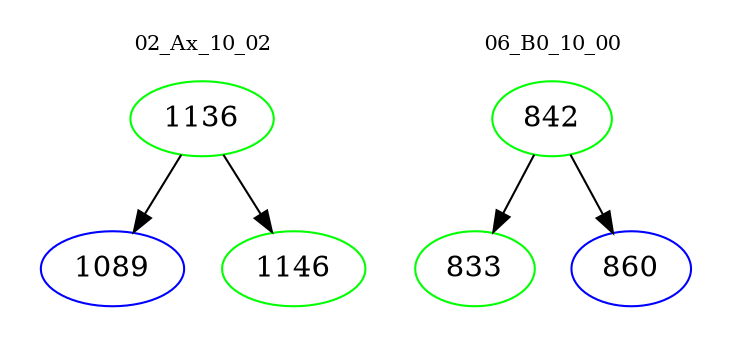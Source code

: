 digraph{
subgraph cluster_0 {
color = white
label = "02_Ax_10_02";
fontsize=10;
T0_1136 [label="1136", color="green"]
T0_1136 -> T0_1089 [color="black"]
T0_1089 [label="1089", color="blue"]
T0_1136 -> T0_1146 [color="black"]
T0_1146 [label="1146", color="green"]
}
subgraph cluster_1 {
color = white
label = "06_B0_10_00";
fontsize=10;
T1_842 [label="842", color="green"]
T1_842 -> T1_833 [color="black"]
T1_833 [label="833", color="green"]
T1_842 -> T1_860 [color="black"]
T1_860 [label="860", color="blue"]
}
}
